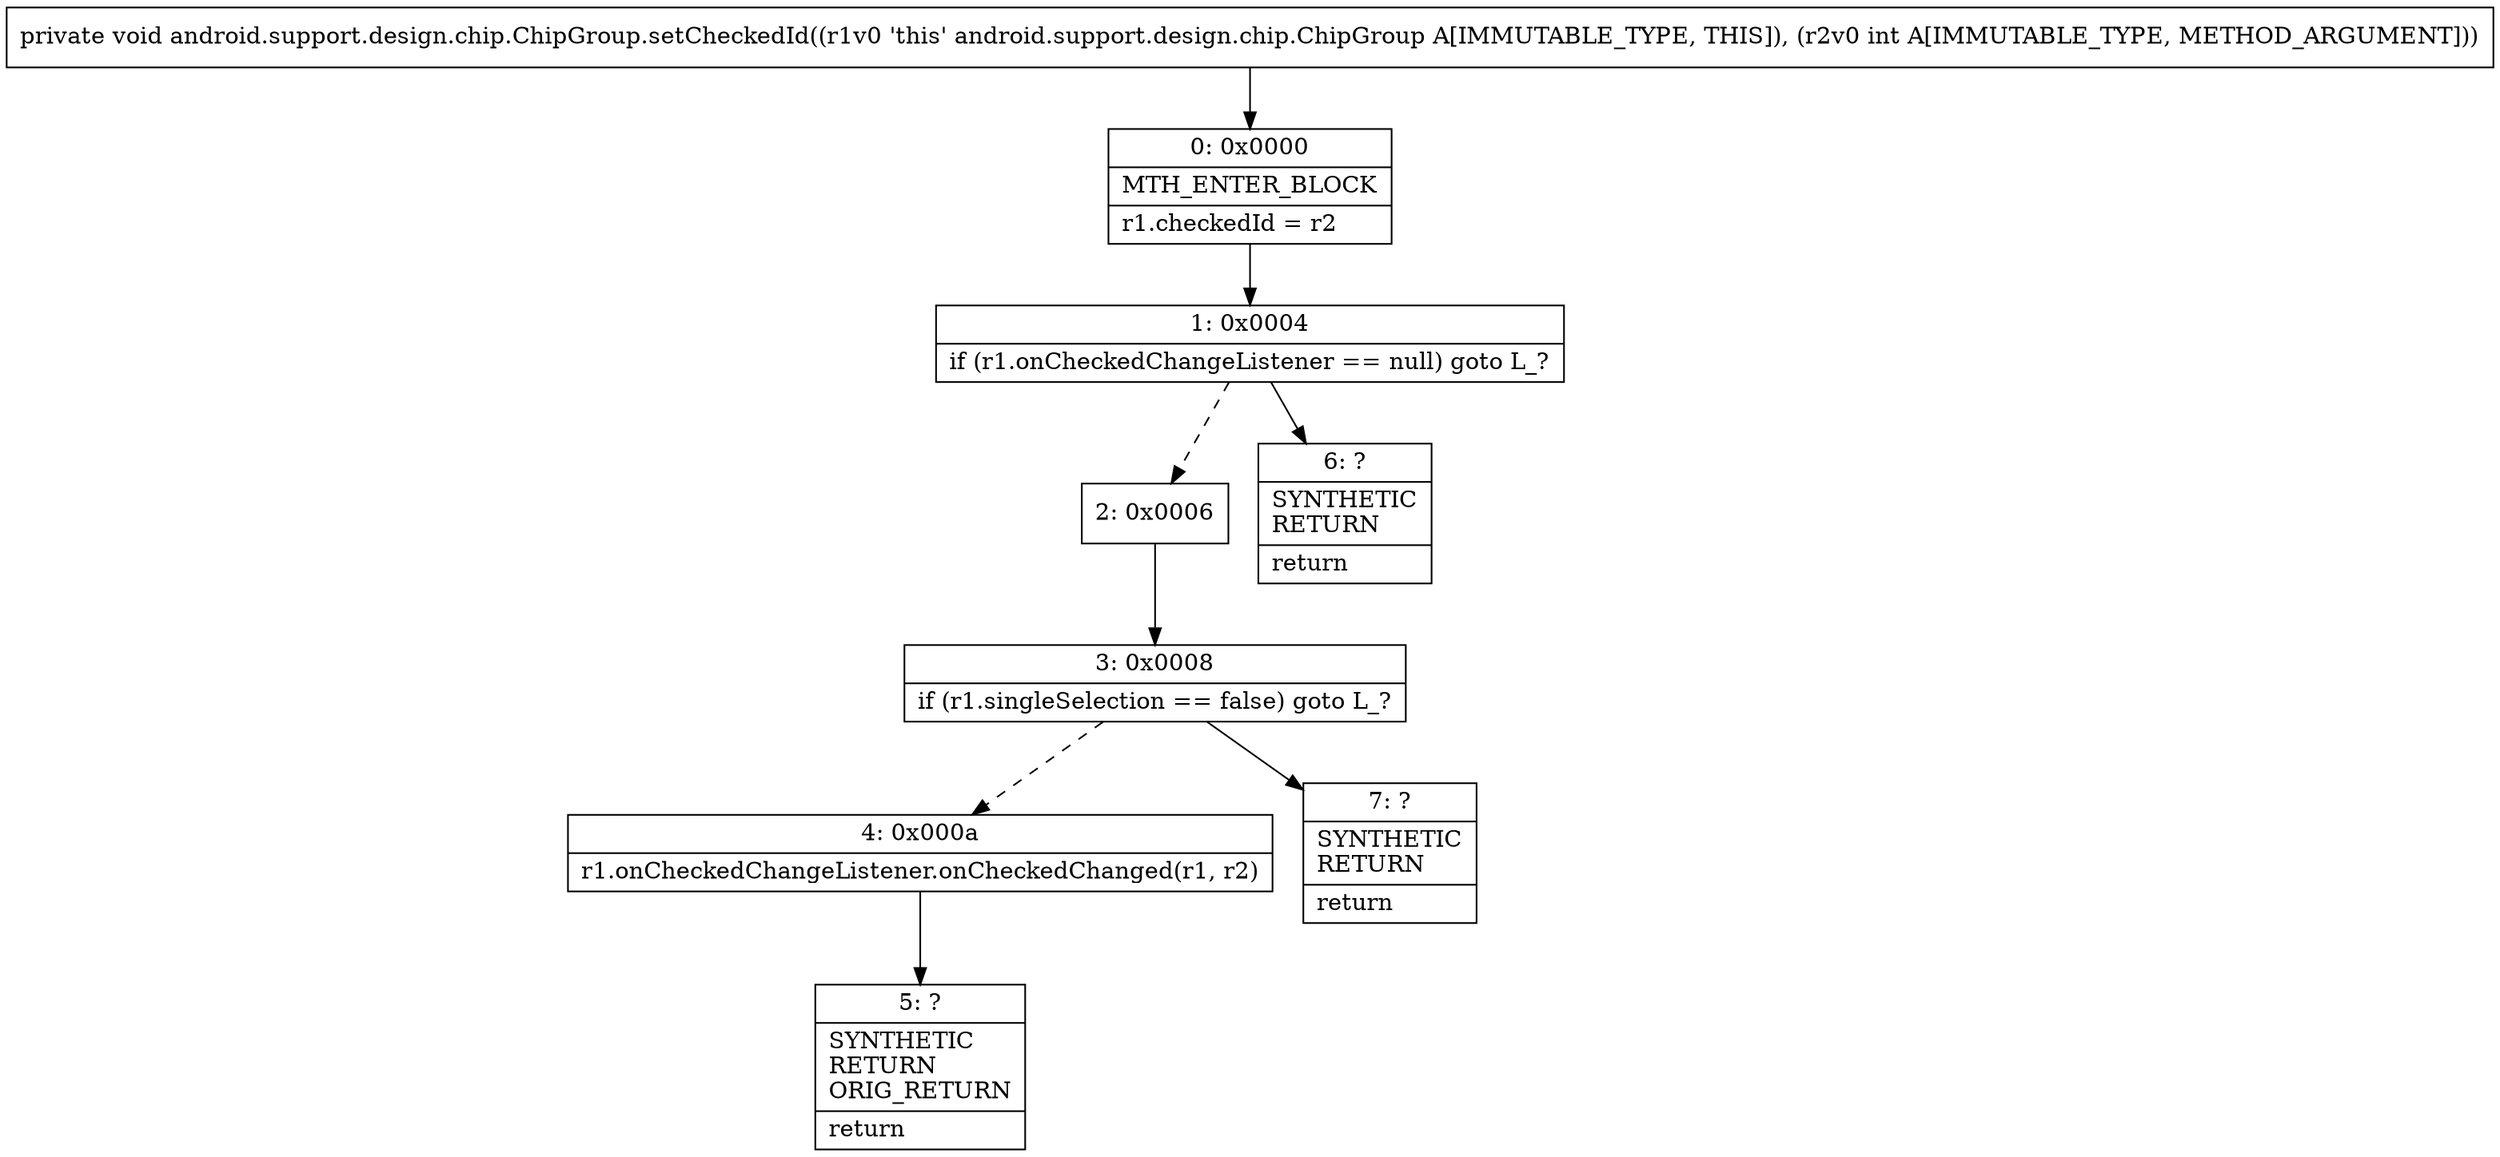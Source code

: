 digraph "CFG forandroid.support.design.chip.ChipGroup.setCheckedId(I)V" {
Node_0 [shape=record,label="{0\:\ 0x0000|MTH_ENTER_BLOCK\l|r1.checkedId = r2\l}"];
Node_1 [shape=record,label="{1\:\ 0x0004|if (r1.onCheckedChangeListener == null) goto L_?\l}"];
Node_2 [shape=record,label="{2\:\ 0x0006}"];
Node_3 [shape=record,label="{3\:\ 0x0008|if (r1.singleSelection == false) goto L_?\l}"];
Node_4 [shape=record,label="{4\:\ 0x000a|r1.onCheckedChangeListener.onCheckedChanged(r1, r2)\l}"];
Node_5 [shape=record,label="{5\:\ ?|SYNTHETIC\lRETURN\lORIG_RETURN\l|return\l}"];
Node_6 [shape=record,label="{6\:\ ?|SYNTHETIC\lRETURN\l|return\l}"];
Node_7 [shape=record,label="{7\:\ ?|SYNTHETIC\lRETURN\l|return\l}"];
MethodNode[shape=record,label="{private void android.support.design.chip.ChipGroup.setCheckedId((r1v0 'this' android.support.design.chip.ChipGroup A[IMMUTABLE_TYPE, THIS]), (r2v0 int A[IMMUTABLE_TYPE, METHOD_ARGUMENT])) }"];
MethodNode -> Node_0;
Node_0 -> Node_1;
Node_1 -> Node_2[style=dashed];
Node_1 -> Node_6;
Node_2 -> Node_3;
Node_3 -> Node_4[style=dashed];
Node_3 -> Node_7;
Node_4 -> Node_5;
}

